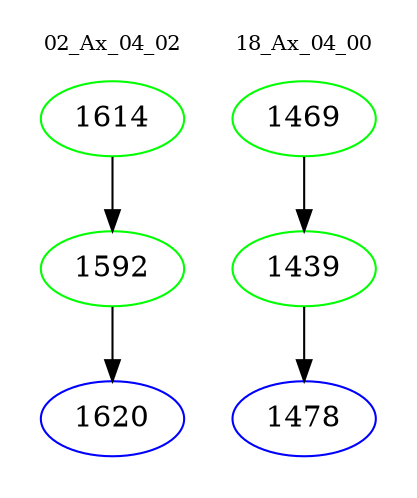 digraph{
subgraph cluster_0 {
color = white
label = "02_Ax_04_02";
fontsize=10;
T0_1614 [label="1614", color="green"]
T0_1614 -> T0_1592 [color="black"]
T0_1592 [label="1592", color="green"]
T0_1592 -> T0_1620 [color="black"]
T0_1620 [label="1620", color="blue"]
}
subgraph cluster_1 {
color = white
label = "18_Ax_04_00";
fontsize=10;
T1_1469 [label="1469", color="green"]
T1_1469 -> T1_1439 [color="black"]
T1_1439 [label="1439", color="green"]
T1_1439 -> T1_1478 [color="black"]
T1_1478 [label="1478", color="blue"]
}
}

